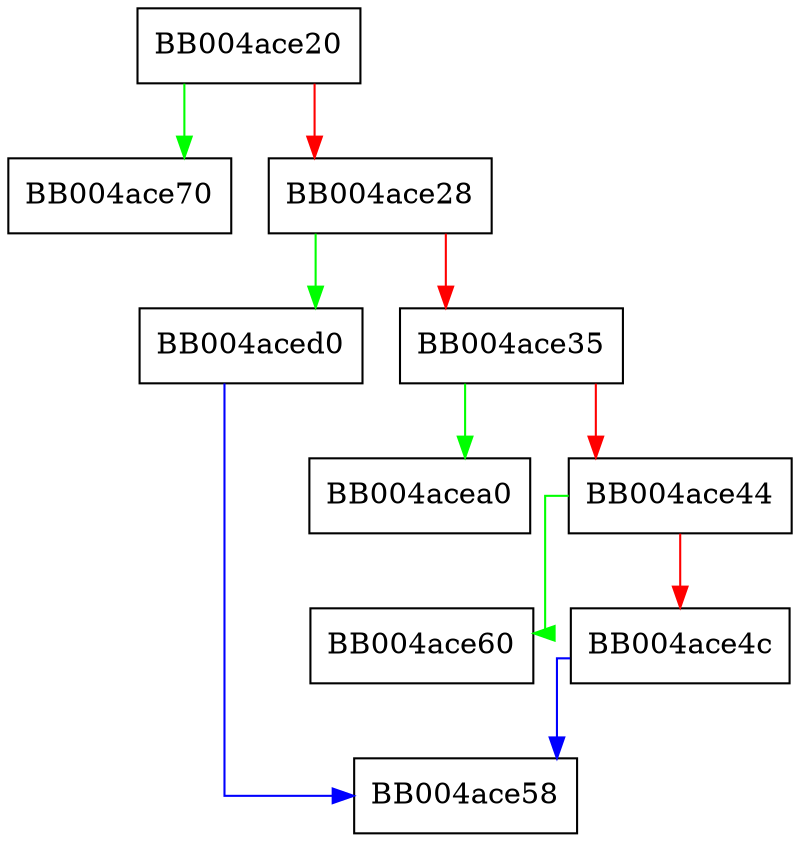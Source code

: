 digraph qc_get_stream_write_buf_stat {
  node [shape="box"];
  graph [splines=ortho];
  BB004ace20 -> BB004ace70 [color="green"];
  BB004ace20 -> BB004ace28 [color="red"];
  BB004ace28 -> BB004aced0 [color="green"];
  BB004ace28 -> BB004ace35 [color="red"];
  BB004ace35 -> BB004acea0 [color="green"];
  BB004ace35 -> BB004ace44 [color="red"];
  BB004ace44 -> BB004ace60 [color="green"];
  BB004ace44 -> BB004ace4c [color="red"];
  BB004ace4c -> BB004ace58 [color="blue"];
  BB004aced0 -> BB004ace58 [color="blue"];
}